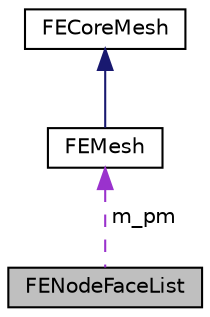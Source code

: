 digraph "FENodeFaceList"
{
  edge [fontname="Helvetica",fontsize="10",labelfontname="Helvetica",labelfontsize="10"];
  node [fontname="Helvetica",fontsize="10",shape=record];
  Node1 [label="FENodeFaceList",height=0.2,width=0.4,color="black", fillcolor="grey75", style="filled", fontcolor="black"];
  Node2 -> Node1 [dir="back",color="darkorchid3",fontsize="10",style="dashed",label=" m_pm" ,fontname="Helvetica"];
  Node2 [label="FEMesh",height=0.2,width=0.4,color="black", fillcolor="white", style="filled",URL="$class_f_e_mesh.html"];
  Node3 -> Node2 [dir="back",color="midnightblue",fontsize="10",style="solid",fontname="Helvetica"];
  Node3 [label="FECoreMesh",height=0.2,width=0.4,color="black", fillcolor="white", style="filled",URL="$class_f_e_core_mesh.html"];
}
